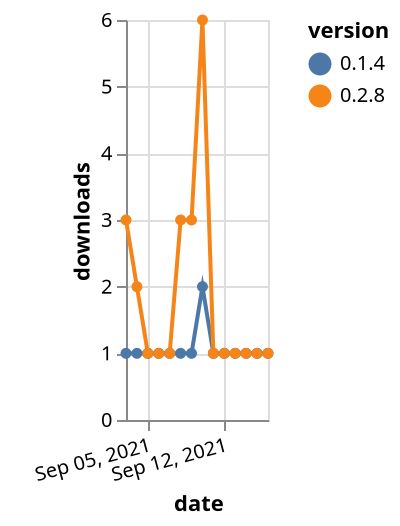 {"$schema": "https://vega.github.io/schema/vega-lite/v5.json", "description": "A simple bar chart with embedded data.", "data": {"values": [{"date": "2021-09-03", "total": 245, "delta": 1, "version": "0.1.4"}, {"date": "2021-09-04", "total": 246, "delta": 1, "version": "0.1.4"}, {"date": "2021-09-05", "total": 247, "delta": 1, "version": "0.1.4"}, {"date": "2021-09-06", "total": 248, "delta": 1, "version": "0.1.4"}, {"date": "2021-09-07", "total": 249, "delta": 1, "version": "0.1.4"}, {"date": "2021-09-08", "total": 250, "delta": 1, "version": "0.1.4"}, {"date": "2021-09-09", "total": 251, "delta": 1, "version": "0.1.4"}, {"date": "2021-09-10", "total": 253, "delta": 2, "version": "0.1.4"}, {"date": "2021-09-11", "total": 254, "delta": 1, "version": "0.1.4"}, {"date": "2021-09-12", "total": 255, "delta": 1, "version": "0.1.4"}, {"date": "2021-09-13", "total": 256, "delta": 1, "version": "0.1.4"}, {"date": "2021-09-14", "total": 257, "delta": 1, "version": "0.1.4"}, {"date": "2021-09-15", "total": 258, "delta": 1, "version": "0.1.4"}, {"date": "2021-09-16", "total": 259, "delta": 1, "version": "0.1.4"}, {"date": "2021-09-03", "total": 514, "delta": 3, "version": "0.2.8"}, {"date": "2021-09-04", "total": 516, "delta": 2, "version": "0.2.8"}, {"date": "2021-09-05", "total": 517, "delta": 1, "version": "0.2.8"}, {"date": "2021-09-06", "total": 518, "delta": 1, "version": "0.2.8"}, {"date": "2021-09-07", "total": 519, "delta": 1, "version": "0.2.8"}, {"date": "2021-09-08", "total": 522, "delta": 3, "version": "0.2.8"}, {"date": "2021-09-09", "total": 525, "delta": 3, "version": "0.2.8"}, {"date": "2021-09-10", "total": 531, "delta": 6, "version": "0.2.8"}, {"date": "2021-09-11", "total": 532, "delta": 1, "version": "0.2.8"}, {"date": "2021-09-12", "total": 533, "delta": 1, "version": "0.2.8"}, {"date": "2021-09-13", "total": 534, "delta": 1, "version": "0.2.8"}, {"date": "2021-09-14", "total": 535, "delta": 1, "version": "0.2.8"}, {"date": "2021-09-15", "total": 536, "delta": 1, "version": "0.2.8"}, {"date": "2021-09-16", "total": 537, "delta": 1, "version": "0.2.8"}]}, "width": "container", "mark": {"type": "line", "point": {"filled": true}}, "encoding": {"x": {"field": "date", "type": "temporal", "timeUnit": "yearmonthdate", "title": "date", "axis": {"labelAngle": -15}}, "y": {"field": "delta", "type": "quantitative", "title": "downloads"}, "color": {"field": "version", "type": "nominal"}, "tooltip": {"field": "delta"}}}